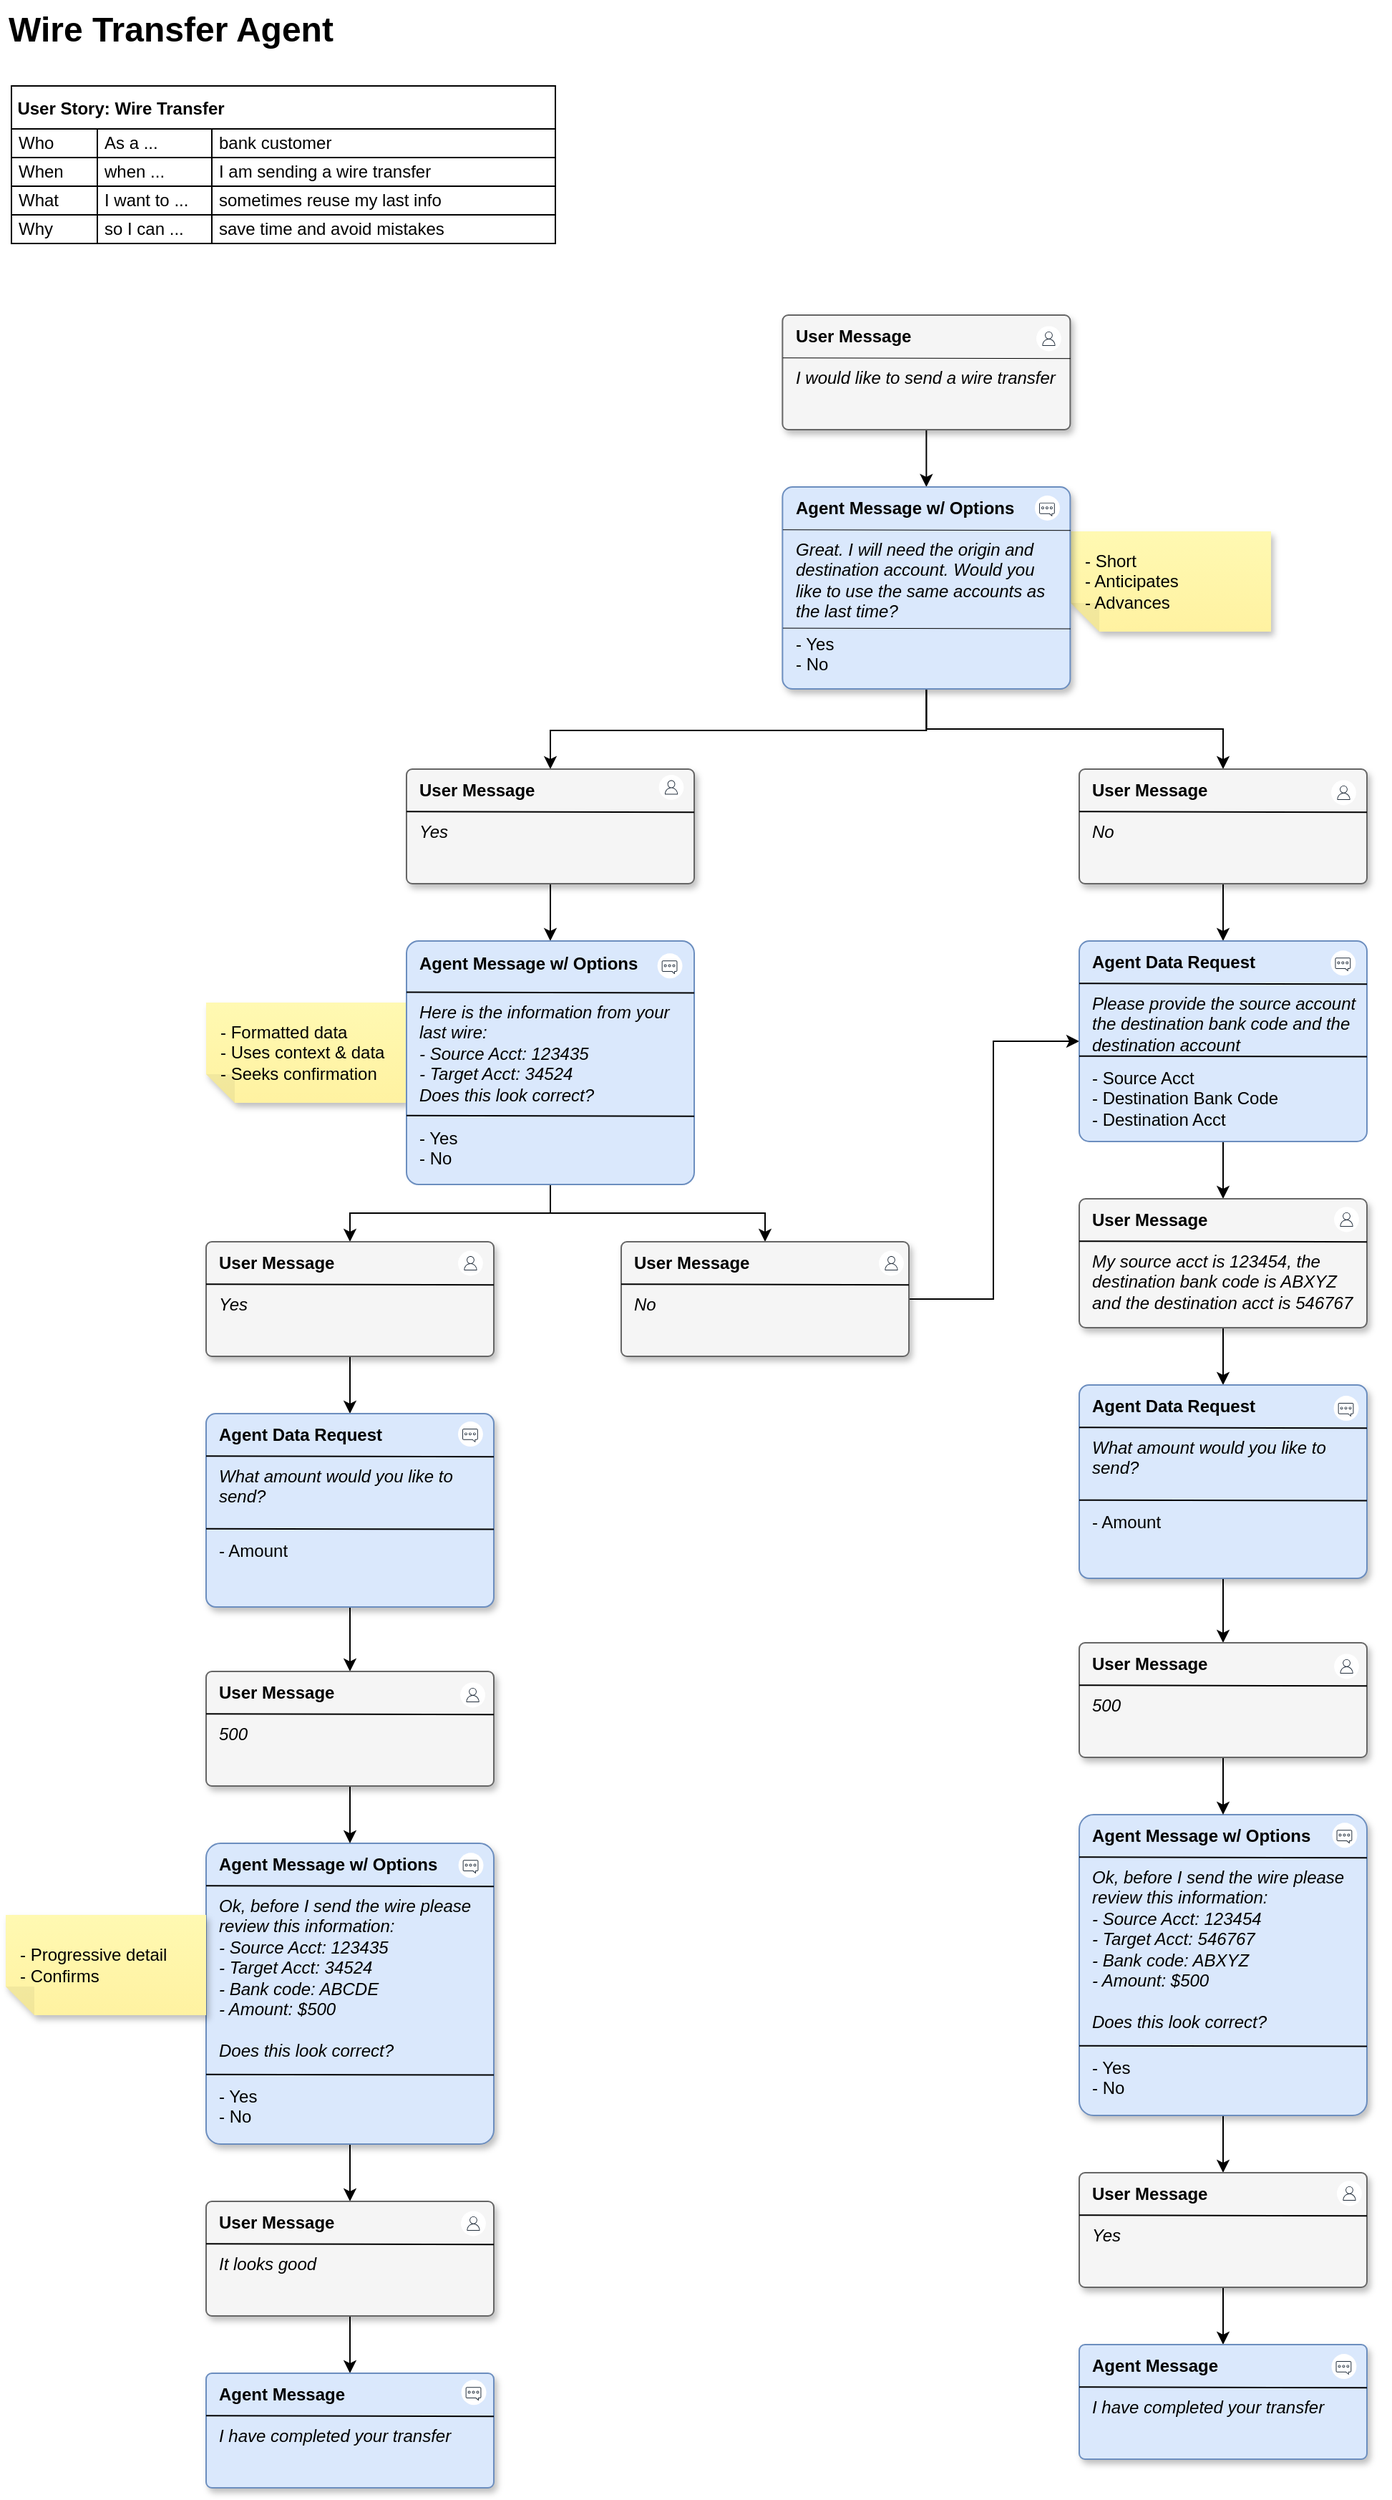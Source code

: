 <mxfile version="28.1.0">
  <diagram name="Page-1" id="6l41t_Sms0xuLJgWE2Ru">
    <mxGraphModel dx="1235" dy="895" grid="1" gridSize="10" guides="1" tooltips="1" connect="1" arrows="1" fold="1" page="1" pageScale="1" pageWidth="1100" pageHeight="850" math="0" shadow="0">
      <root>
        <mxCell id="0" />
        <mxCell id="1" parent="0" />
        <mxCell id="sCxbNNpp0al_44tGgBxE-332" style="edgeStyle=orthogonalEdgeStyle;rounded=0;orthogonalLoop=1;jettySize=auto;html=1;exitX=0.5;exitY=1;exitDx=0;exitDy=0;entryX=0.5;entryY=0;entryDx=0;entryDy=0;" edge="1" parent="1" source="sCxbNNpp0al_44tGgBxE-317" target="sCxbNNpp0al_44tGgBxE-324">
          <mxGeometry relative="1" as="geometry" />
        </mxCell>
        <mxCell id="sCxbNNpp0al_44tGgBxE-347" style="edgeStyle=orthogonalEdgeStyle;rounded=0;orthogonalLoop=1;jettySize=auto;html=1;entryX=0.5;entryY=0;entryDx=0;entryDy=0;" edge="1" parent="1" source="sCxbNNpp0al_44tGgBxE-324" target="sCxbNNpp0al_44tGgBxE-334">
          <mxGeometry relative="1" as="geometry">
            <Array as="points">
              <mxPoint x="733" y="570" />
              <mxPoint x="470" y="570" />
            </Array>
          </mxGeometry>
        </mxCell>
        <mxCell id="sCxbNNpp0al_44tGgBxE-348" style="edgeStyle=orthogonalEdgeStyle;rounded=0;orthogonalLoop=1;jettySize=auto;html=1;exitX=0.5;exitY=1;exitDx=0;exitDy=0;" edge="1" parent="1" source="sCxbNNpp0al_44tGgBxE-324" target="sCxbNNpp0al_44tGgBxE-341">
          <mxGeometry relative="1" as="geometry" />
        </mxCell>
        <mxCell id="sCxbNNpp0al_44tGgBxE-373" style="edgeStyle=orthogonalEdgeStyle;rounded=0;orthogonalLoop=1;jettySize=auto;html=1;exitX=0.5;exitY=1;exitDx=0;exitDy=0;entryX=0.5;entryY=0;entryDx=0;entryDy=0;" edge="1" parent="1" source="sCxbNNpp0al_44tGgBxE-350" target="sCxbNNpp0al_44tGgBxE-360">
          <mxGeometry relative="1" as="geometry" />
        </mxCell>
        <mxCell id="sCxbNNpp0al_44tGgBxE-374" style="edgeStyle=orthogonalEdgeStyle;rounded=0;orthogonalLoop=1;jettySize=auto;html=1;" edge="1" parent="1" source="sCxbNNpp0al_44tGgBxE-350" target="sCxbNNpp0al_44tGgBxE-367">
          <mxGeometry relative="1" as="geometry" />
        </mxCell>
        <mxCell id="sCxbNNpp0al_44tGgBxE-384" style="edgeStyle=orthogonalEdgeStyle;rounded=0;orthogonalLoop=1;jettySize=auto;html=1;" edge="1" parent="1" source="sCxbNNpp0al_44tGgBxE-360" target="sCxbNNpp0al_44tGgBxE-376">
          <mxGeometry relative="1" as="geometry" />
        </mxCell>
        <mxCell id="sCxbNNpp0al_44tGgBxE-385" value="&lt;h1 style=&quot;margin-top: 0px;&quot;&gt;Wire Transfer Agent&lt;/h1&gt;" style="text;html=1;whiteSpace=wrap;overflow=hidden;rounded=0;" vertex="1" parent="1">
          <mxGeometry x="90" y="60" width="280" height="50" as="geometry" />
        </mxCell>
        <mxCell id="sCxbNNpp0al_44tGgBxE-500" style="edgeStyle=orthogonalEdgeStyle;rounded=0;orthogonalLoop=1;jettySize=auto;html=1;" edge="1" parent="1" source="sCxbNNpp0al_44tGgBxE-394" target="sCxbNNpp0al_44tGgBxE-494">
          <mxGeometry relative="1" as="geometry" />
        </mxCell>
        <mxCell id="sCxbNNpp0al_44tGgBxE-394" value="" style="rounded=1;whiteSpace=wrap;html=1;arcSize=5;container=0;fillColor=#dae8fc;strokeColor=#6c8ebf;shadow=1;" vertex="1" parent="1">
          <mxGeometry x="230" y="1347" width="201" height="210" as="geometry" />
        </mxCell>
        <mxCell id="sCxbNNpp0al_44tGgBxE-395" value="&lt;div&gt;&lt;i&gt;Ok, before I send the wire please&amp;nbsp;&lt;/i&gt;&lt;/div&gt;&lt;div&gt;&lt;i&gt;review this information:&lt;/i&gt;&lt;/div&gt;&lt;div&gt;&lt;i&gt;- Source Acct: 123435&lt;/i&gt;&lt;/div&gt;&lt;div&gt;&lt;i&gt;- Target Acct: 34524&lt;/i&gt;&lt;/div&gt;&lt;div&gt;&lt;i&gt;- Bank code: ABCDE&lt;/i&gt;&lt;/div&gt;&lt;div&gt;&lt;i&gt;- Amount: $500&lt;/i&gt;&lt;/div&gt;&lt;div&gt;&lt;i&gt;&lt;br&gt;&lt;/i&gt;&lt;/div&gt;&lt;div&gt;&lt;i&gt;Does this look correct?&lt;/i&gt;&lt;/div&gt;" style="text;html=1;align=left;verticalAlign=top;resizable=0;points=[];autosize=1;strokeColor=none;fillColor=none;container=0;" vertex="1" parent="1">
          <mxGeometry x="237.306" y="1377.108" width="200" height="130" as="geometry" />
        </mxCell>
        <mxCell id="sCxbNNpp0al_44tGgBxE-396" value="&lt;div&gt;- Yes&lt;/div&gt;&lt;div&gt;- No&lt;/div&gt;" style="text;html=1;align=left;verticalAlign=top;resizable=0;points=[];autosize=1;strokeColor=none;fillColor=none;fontFamily=Helvetica;container=0;" vertex="1" parent="1">
          <mxGeometry x="237.306" y="1509.895" width="50" height="40" as="geometry" />
        </mxCell>
        <mxCell id="sCxbNNpp0al_44tGgBxE-397" value="" style="endArrow=none;html=1;rounded=0;" edge="1" parent="1">
          <mxGeometry width="50" height="50" relative="1" as="geometry">
            <mxPoint x="230.0" y="1376.632" as="sourcePoint" />
            <mxPoint x="431.0" y="1377.105" as="targetPoint" />
          </mxGeometry>
        </mxCell>
        <mxCell id="sCxbNNpp0al_44tGgBxE-398" value="" style="endArrow=none;html=1;rounded=0;" edge="1" parent="1">
          <mxGeometry width="50" height="50" relative="1" as="geometry">
            <mxPoint x="230.0" y="1508.316" as="sourcePoint" />
            <mxPoint x="431.0" y="1508.789" as="targetPoint" />
          </mxGeometry>
        </mxCell>
        <mxCell id="sCxbNNpp0al_44tGgBxE-399" value="Agent Message w/ Options" style="text;html=1;align=left;verticalAlign=top;resizable=0;points=[];autosize=1;strokeColor=none;fillColor=none;container=0;fontStyle=1" vertex="1" parent="1">
          <mxGeometry x="237.306" y="1348.474" width="170" height="30" as="geometry" />
        </mxCell>
        <mxCell id="sCxbNNpp0al_44tGgBxE-402" style="edgeStyle=orthogonalEdgeStyle;rounded=0;orthogonalLoop=1;jettySize=auto;html=1;" edge="1" parent="1" source="sCxbNNpp0al_44tGgBxE-376" target="sCxbNNpp0al_44tGgBxE-387">
          <mxGeometry relative="1" as="geometry" />
        </mxCell>
        <mxCell id="sCxbNNpp0al_44tGgBxE-403" style="edgeStyle=orthogonalEdgeStyle;rounded=0;orthogonalLoop=1;jettySize=auto;html=1;entryX=0.5;entryY=0;entryDx=0;entryDy=0;" edge="1" parent="1" source="sCxbNNpp0al_44tGgBxE-387" target="sCxbNNpp0al_44tGgBxE-394">
          <mxGeometry relative="1" as="geometry" />
        </mxCell>
        <mxCell id="sCxbNNpp0al_44tGgBxE-501" style="edgeStyle=orthogonalEdgeStyle;rounded=0;orthogonalLoop=1;jettySize=auto;html=1;" edge="1" parent="1" source="sCxbNNpp0al_44tGgBxE-494" target="sCxbNNpp0al_44tGgBxE-487">
          <mxGeometry relative="1" as="geometry" />
        </mxCell>
        <mxCell id="sCxbNNpp0al_44tGgBxE-522" style="edgeStyle=orthogonalEdgeStyle;rounded=0;orthogonalLoop=1;jettySize=auto;html=1;" edge="1" parent="1" source="sCxbNNpp0al_44tGgBxE-341" target="sCxbNNpp0al_44tGgBxE-514">
          <mxGeometry relative="1" as="geometry" />
        </mxCell>
        <mxCell id="sCxbNNpp0al_44tGgBxE-530" style="edgeStyle=orthogonalEdgeStyle;rounded=0;orthogonalLoop=1;jettySize=auto;html=1;entryX=0.5;entryY=0;entryDx=0;entryDy=0;" edge="1" parent="1" source="sCxbNNpp0al_44tGgBxE-514" target="sCxbNNpp0al_44tGgBxE-524">
          <mxGeometry relative="1" as="geometry" />
        </mxCell>
        <mxCell id="sCxbNNpp0al_44tGgBxE-550" style="edgeStyle=orthogonalEdgeStyle;rounded=0;orthogonalLoop=1;jettySize=auto;html=1;" edge="1" parent="1" source="sCxbNNpp0al_44tGgBxE-551" target="sCxbNNpp0al_44tGgBxE-569">
          <mxGeometry relative="1" as="geometry" />
        </mxCell>
        <mxCell id="sCxbNNpp0al_44tGgBxE-551" value="" style="rounded=1;whiteSpace=wrap;html=1;arcSize=5;container=0;fillColor=#dae8fc;strokeColor=#6c8ebf;shadow=1;" vertex="1" parent="1">
          <mxGeometry x="840" y="1327" width="201" height="210" as="geometry" />
        </mxCell>
        <mxCell id="sCxbNNpp0al_44tGgBxE-552" value="&lt;div&gt;&lt;i&gt;Ok, before I send the wire please&amp;nbsp;&lt;/i&gt;&lt;/div&gt;&lt;div&gt;&lt;i&gt;review this information:&lt;/i&gt;&lt;/div&gt;&lt;div&gt;&lt;i&gt;- Source Acct: 123454&lt;/i&gt;&lt;/div&gt;&lt;div&gt;&lt;i&gt;- Target Acct: 546767&lt;/i&gt;&lt;/div&gt;&lt;div&gt;&lt;i&gt;- Bank code: ABXYZ&lt;/i&gt;&lt;/div&gt;&lt;div&gt;&lt;i&gt;- Amount: $500&lt;/i&gt;&lt;/div&gt;&lt;div&gt;&lt;i&gt;&lt;br&gt;&lt;/i&gt;&lt;/div&gt;&lt;div&gt;&lt;i&gt;Does this look correct?&lt;/i&gt;&lt;/div&gt;" style="text;html=1;align=left;verticalAlign=top;resizable=0;points=[];autosize=1;strokeColor=none;fillColor=none;container=0;" vertex="1" parent="1">
          <mxGeometry x="847.306" y="1357.108" width="200" height="130" as="geometry" />
        </mxCell>
        <mxCell id="sCxbNNpp0al_44tGgBxE-553" value="&lt;div&gt;- Yes&lt;/div&gt;&lt;div&gt;- No&lt;/div&gt;" style="text;html=1;align=left;verticalAlign=top;resizable=0;points=[];autosize=1;strokeColor=none;fillColor=none;fontFamily=Helvetica;container=0;" vertex="1" parent="1">
          <mxGeometry x="847.306" y="1489.895" width="50" height="40" as="geometry" />
        </mxCell>
        <mxCell id="sCxbNNpp0al_44tGgBxE-554" value="" style="endArrow=none;html=1;rounded=0;" edge="1" parent="1">
          <mxGeometry width="50" height="50" relative="1" as="geometry">
            <mxPoint x="840" y="1356.632" as="sourcePoint" />
            <mxPoint x="1041" y="1357.105" as="targetPoint" />
          </mxGeometry>
        </mxCell>
        <mxCell id="sCxbNNpp0al_44tGgBxE-555" value="" style="endArrow=none;html=1;rounded=0;" edge="1" parent="1">
          <mxGeometry width="50" height="50" relative="1" as="geometry">
            <mxPoint x="840" y="1488.316" as="sourcePoint" />
            <mxPoint x="1041" y="1488.789" as="targetPoint" />
          </mxGeometry>
        </mxCell>
        <mxCell id="sCxbNNpp0al_44tGgBxE-556" value="Agent Message w/ Options" style="text;html=1;align=left;verticalAlign=top;resizable=0;points=[];autosize=1;strokeColor=none;fillColor=none;container=0;fontStyle=1" vertex="1" parent="1">
          <mxGeometry x="847.306" y="1328.474" width="170" height="30" as="geometry" />
        </mxCell>
        <mxCell id="sCxbNNpp0al_44tGgBxE-559" style="edgeStyle=orthogonalEdgeStyle;rounded=0;orthogonalLoop=1;jettySize=auto;html=1;" edge="1" parent="1" source="sCxbNNpp0al_44tGgBxE-535" target="sCxbNNpp0al_44tGgBxE-544">
          <mxGeometry relative="1" as="geometry" />
        </mxCell>
        <mxCell id="sCxbNNpp0al_44tGgBxE-560" style="edgeStyle=orthogonalEdgeStyle;rounded=0;orthogonalLoop=1;jettySize=auto;html=1;entryX=0.5;entryY=0;entryDx=0;entryDy=0;" edge="1" parent="1" source="sCxbNNpp0al_44tGgBxE-544" target="sCxbNNpp0al_44tGgBxE-551">
          <mxGeometry relative="1" as="geometry" />
        </mxCell>
        <mxCell id="sCxbNNpp0al_44tGgBxE-575" style="edgeStyle=orthogonalEdgeStyle;rounded=0;orthogonalLoop=1;jettySize=auto;html=1;" edge="1" parent="1" source="sCxbNNpp0al_44tGgBxE-569" target="sCxbNNpp0al_44tGgBxE-562">
          <mxGeometry relative="1" as="geometry" />
        </mxCell>
        <mxCell id="sCxbNNpp0al_44tGgBxE-577" style="edgeStyle=orthogonalEdgeStyle;rounded=0;orthogonalLoop=1;jettySize=auto;html=1;" edge="1" parent="1" source="sCxbNNpp0al_44tGgBxE-524" target="sCxbNNpp0al_44tGgBxE-535">
          <mxGeometry relative="1" as="geometry" />
        </mxCell>
        <mxCell id="sCxbNNpp0al_44tGgBxE-578" style="edgeStyle=orthogonalEdgeStyle;rounded=0;orthogonalLoop=1;jettySize=auto;html=1;" edge="1" parent="1" source="sCxbNNpp0al_44tGgBxE-367" target="sCxbNNpp0al_44tGgBxE-514">
          <mxGeometry relative="1" as="geometry">
            <Array as="points">
              <mxPoint x="780" y="967" />
              <mxPoint x="780" y="787" />
            </Array>
          </mxGeometry>
        </mxCell>
        <mxCell id="sCxbNNpp0al_44tGgBxE-580" value="&lt;div align=&quot;left&quot;&gt;- Short&lt;/div&gt;&lt;div align=&quot;left&quot;&gt;- Anticipates&lt;/div&gt;&lt;div align=&quot;left&quot;&gt;- Advances&lt;/div&gt;" style="shape=note;whiteSpace=wrap;html=1;backgroundOutline=1;fontColor=#000000;darkOpacity=0.05;fillColor=#FFF9B2;strokeColor=none;fillStyle=solid;direction=west;gradientDirection=north;gradientColor=#FFF2A1;shadow=1;size=20;pointerEvents=1;align=left;spacingLeft=8;" vertex="1" parent="1">
          <mxGeometry x="834" y="431" width="140" height="70" as="geometry" />
        </mxCell>
        <mxCell id="sCxbNNpp0al_44tGgBxE-581" value="&lt;div&gt;- Formatted data&lt;/div&gt;&lt;div&gt;- Uses context &amp;amp; data&lt;/div&gt;&lt;div&gt;- Seeks confirmation&lt;/div&gt;" style="shape=note;whiteSpace=wrap;html=1;backgroundOutline=1;fontColor=#000000;darkOpacity=0.05;fillColor=#FFF9B2;strokeColor=none;fillStyle=solid;direction=west;gradientDirection=north;gradientColor=#FFF2A1;shadow=1;size=20;pointerEvents=1;align=left;spacingLeft=8;" vertex="1" parent="1">
          <mxGeometry x="230" y="760" width="140" height="70" as="geometry" />
        </mxCell>
        <mxCell id="sCxbNNpp0al_44tGgBxE-582" value="&lt;div&gt;- Progressive detail&amp;nbsp;&lt;/div&gt;&lt;div&gt;- Confirms&lt;/div&gt;" style="shape=note;whiteSpace=wrap;html=1;backgroundOutline=1;fontColor=#000000;darkOpacity=0.05;fillColor=#FFF9B2;strokeColor=none;fillStyle=solid;direction=west;gradientDirection=north;gradientColor=#FFF2A1;shadow=1;size=20;pointerEvents=1;align=left;spacingLeft=8;" vertex="1" parent="1">
          <mxGeometry x="90" y="1397" width="140" height="70" as="geometry" />
        </mxCell>
        <mxCell id="sCxbNNpp0al_44tGgBxE-614" value="" style="group" vertex="1" connectable="0" parent="1">
          <mxGeometry x="90" y="120" width="384" height="110" as="geometry" />
        </mxCell>
        <mxCell id="sCxbNNpp0al_44tGgBxE-613" value="" style="rounded=0;whiteSpace=wrap;html=1;" vertex="1" parent="sCxbNNpp0al_44tGgBxE-614">
          <mxGeometry x="4" width="380" height="30" as="geometry" />
        </mxCell>
        <mxCell id="sCxbNNpp0al_44tGgBxE-583" value="" style="shape=table;startSize=0;container=1;collapsible=0;childLayout=tableLayout;" vertex="1" parent="sCxbNNpp0al_44tGgBxE-614">
          <mxGeometry x="4" y="30" width="380" height="80" as="geometry" />
        </mxCell>
        <mxCell id="sCxbNNpp0al_44tGgBxE-584" value="" style="shape=tableRow;horizontal=0;startSize=0;swimlaneHead=0;swimlaneBody=0;strokeColor=inherit;top=0;left=0;bottom=0;right=0;collapsible=0;dropTarget=0;fillColor=none;points=[[0,0.5],[1,0.5]];portConstraint=eastwest;" vertex="1" parent="sCxbNNpp0al_44tGgBxE-583">
          <mxGeometry width="380" height="20" as="geometry" />
        </mxCell>
        <mxCell id="sCxbNNpp0al_44tGgBxE-585" value="Who" style="shape=partialRectangle;html=1;whiteSpace=wrap;connectable=0;strokeColor=inherit;overflow=hidden;fillColor=none;top=0;left=0;bottom=0;right=0;pointerEvents=1;align=left;spacingLeft=3;" vertex="1" parent="sCxbNNpp0al_44tGgBxE-584">
          <mxGeometry width="60" height="20" as="geometry">
            <mxRectangle width="60" height="20" as="alternateBounds" />
          </mxGeometry>
        </mxCell>
        <mxCell id="sCxbNNpp0al_44tGgBxE-586" value="As a ..." style="shape=partialRectangle;html=1;whiteSpace=wrap;connectable=0;strokeColor=inherit;overflow=hidden;fillColor=none;top=0;left=0;bottom=0;right=0;pointerEvents=1;align=left;spacingLeft=3;" vertex="1" parent="sCxbNNpp0al_44tGgBxE-584">
          <mxGeometry x="60" width="80" height="20" as="geometry">
            <mxRectangle width="80" height="20" as="alternateBounds" />
          </mxGeometry>
        </mxCell>
        <mxCell id="sCxbNNpp0al_44tGgBxE-587" value="bank customer" style="shape=partialRectangle;html=1;whiteSpace=wrap;connectable=0;strokeColor=inherit;overflow=hidden;fillColor=none;top=0;left=0;bottom=0;right=0;pointerEvents=1;align=left;spacingLeft=3;" vertex="1" parent="sCxbNNpp0al_44tGgBxE-584">
          <mxGeometry x="140" width="240" height="20" as="geometry">
            <mxRectangle width="240" height="20" as="alternateBounds" />
          </mxGeometry>
        </mxCell>
        <mxCell id="sCxbNNpp0al_44tGgBxE-588" value="" style="shape=tableRow;horizontal=0;startSize=0;swimlaneHead=0;swimlaneBody=0;strokeColor=inherit;top=0;left=0;bottom=0;right=0;collapsible=0;dropTarget=0;fillColor=none;points=[[0,0.5],[1,0.5]];portConstraint=eastwest;" vertex="1" parent="sCxbNNpp0al_44tGgBxE-583">
          <mxGeometry y="20" width="380" height="20" as="geometry" />
        </mxCell>
        <mxCell id="sCxbNNpp0al_44tGgBxE-589" value="When" style="shape=partialRectangle;html=1;whiteSpace=wrap;connectable=0;strokeColor=inherit;overflow=hidden;fillColor=none;top=0;left=0;bottom=0;right=0;pointerEvents=1;align=left;spacingLeft=3;" vertex="1" parent="sCxbNNpp0al_44tGgBxE-588">
          <mxGeometry width="60" height="20" as="geometry">
            <mxRectangle width="60" height="20" as="alternateBounds" />
          </mxGeometry>
        </mxCell>
        <mxCell id="sCxbNNpp0al_44tGgBxE-590" value="when ..." style="shape=partialRectangle;html=1;whiteSpace=wrap;connectable=0;strokeColor=inherit;overflow=hidden;fillColor=none;top=0;left=0;bottom=0;right=0;pointerEvents=1;align=left;spacingLeft=3;" vertex="1" parent="sCxbNNpp0al_44tGgBxE-588">
          <mxGeometry x="60" width="80" height="20" as="geometry">
            <mxRectangle width="80" height="20" as="alternateBounds" />
          </mxGeometry>
        </mxCell>
        <mxCell id="sCxbNNpp0al_44tGgBxE-591" value="I am sending a wire transfer" style="shape=partialRectangle;html=1;whiteSpace=wrap;connectable=0;strokeColor=inherit;overflow=hidden;fillColor=none;top=0;left=0;bottom=0;right=0;pointerEvents=1;align=left;spacingLeft=3;" vertex="1" parent="sCxbNNpp0al_44tGgBxE-588">
          <mxGeometry x="140" width="240" height="20" as="geometry">
            <mxRectangle width="240" height="20" as="alternateBounds" />
          </mxGeometry>
        </mxCell>
        <mxCell id="sCxbNNpp0al_44tGgBxE-592" value="" style="shape=tableRow;horizontal=0;startSize=0;swimlaneHead=0;swimlaneBody=0;strokeColor=inherit;top=0;left=0;bottom=0;right=0;collapsible=0;dropTarget=0;fillColor=none;points=[[0,0.5],[1,0.5]];portConstraint=eastwest;" vertex="1" parent="sCxbNNpp0al_44tGgBxE-583">
          <mxGeometry y="40" width="380" height="20" as="geometry" />
        </mxCell>
        <mxCell id="sCxbNNpp0al_44tGgBxE-593" value="What" style="shape=partialRectangle;html=1;whiteSpace=wrap;connectable=0;strokeColor=inherit;overflow=hidden;fillColor=none;top=0;left=0;bottom=0;right=0;pointerEvents=1;align=left;spacingLeft=3;" vertex="1" parent="sCxbNNpp0al_44tGgBxE-592">
          <mxGeometry width="60" height="20" as="geometry">
            <mxRectangle width="60" height="20" as="alternateBounds" />
          </mxGeometry>
        </mxCell>
        <mxCell id="sCxbNNpp0al_44tGgBxE-594" value="I want to ..." style="shape=partialRectangle;html=1;whiteSpace=wrap;connectable=0;strokeColor=inherit;overflow=hidden;fillColor=none;top=0;left=0;bottom=0;right=0;pointerEvents=1;align=left;spacingLeft=3;" vertex="1" parent="sCxbNNpp0al_44tGgBxE-592">
          <mxGeometry x="60" width="80" height="20" as="geometry">
            <mxRectangle width="80" height="20" as="alternateBounds" />
          </mxGeometry>
        </mxCell>
        <mxCell id="sCxbNNpp0al_44tGgBxE-595" value="sometimes reuse my last info" style="shape=partialRectangle;html=1;whiteSpace=wrap;connectable=0;strokeColor=inherit;overflow=hidden;fillColor=none;top=0;left=0;bottom=0;right=0;pointerEvents=1;align=left;spacingLeft=3;" vertex="1" parent="sCxbNNpp0al_44tGgBxE-592">
          <mxGeometry x="140" width="240" height="20" as="geometry">
            <mxRectangle width="240" height="20" as="alternateBounds" />
          </mxGeometry>
        </mxCell>
        <mxCell id="sCxbNNpp0al_44tGgBxE-596" value="" style="shape=tableRow;horizontal=0;startSize=0;swimlaneHead=0;swimlaneBody=0;strokeColor=inherit;top=0;left=0;bottom=0;right=0;collapsible=0;dropTarget=0;fillColor=none;points=[[0,0.5],[1,0.5]];portConstraint=eastwest;" vertex="1" parent="sCxbNNpp0al_44tGgBxE-583">
          <mxGeometry y="60" width="380" height="20" as="geometry" />
        </mxCell>
        <mxCell id="sCxbNNpp0al_44tGgBxE-597" value="Why" style="shape=partialRectangle;html=1;whiteSpace=wrap;connectable=0;strokeColor=inherit;overflow=hidden;fillColor=none;top=0;left=0;bottom=0;right=0;pointerEvents=1;align=left;spacingLeft=3;" vertex="1" parent="sCxbNNpp0al_44tGgBxE-596">
          <mxGeometry width="60" height="20" as="geometry">
            <mxRectangle width="60" height="20" as="alternateBounds" />
          </mxGeometry>
        </mxCell>
        <mxCell id="sCxbNNpp0al_44tGgBxE-598" value="so I can ..." style="shape=partialRectangle;html=1;whiteSpace=wrap;connectable=0;strokeColor=inherit;overflow=hidden;fillColor=none;top=0;left=0;bottom=0;right=0;pointerEvents=1;align=left;spacingLeft=3;" vertex="1" parent="sCxbNNpp0al_44tGgBxE-596">
          <mxGeometry x="60" width="80" height="20" as="geometry">
            <mxRectangle width="80" height="20" as="alternateBounds" />
          </mxGeometry>
        </mxCell>
        <mxCell id="sCxbNNpp0al_44tGgBxE-599" value="save time and avoid mistakes" style="shape=partialRectangle;html=1;whiteSpace=wrap;connectable=0;strokeColor=inherit;overflow=hidden;fillColor=none;top=0;left=0;bottom=0;right=0;pointerEvents=1;align=left;spacingLeft=3;" vertex="1" parent="sCxbNNpp0al_44tGgBxE-596">
          <mxGeometry x="140" width="240" height="20" as="geometry">
            <mxRectangle width="240" height="20" as="alternateBounds" />
          </mxGeometry>
        </mxCell>
        <mxCell id="sCxbNNpp0al_44tGgBxE-612" value="User Story: Wire Transfer" style="text;html=1;align=center;verticalAlign=middle;resizable=0;points=[];autosize=1;strokeColor=none;fillColor=none;fontStyle=1" vertex="1" parent="sCxbNNpp0al_44tGgBxE-614">
          <mxGeometry y="1" width="160" height="30" as="geometry" />
        </mxCell>
        <mxCell id="sCxbNNpp0al_44tGgBxE-690" value="" style="group;shadow=0;" vertex="1" connectable="0" parent="1">
          <mxGeometry x="632.69" y="280" width="207.306" height="80" as="geometry" />
        </mxCell>
        <mxCell id="sCxbNNpp0al_44tGgBxE-317" value="" style="rounded=1;whiteSpace=wrap;html=1;arcSize=5;container=0;fillColor=#f5f5f5;strokeColor=#666666;fontColor=#333333;shadow=1;" vertex="1" parent="sCxbNNpp0al_44tGgBxE-690">
          <mxGeometry width="201" height="80" as="geometry" />
        </mxCell>
        <mxCell id="sCxbNNpp0al_44tGgBxE-318" value="&lt;i&gt;I would like to send a wire transfer&lt;/i&gt;" style="text;html=1;align=left;verticalAlign=top;resizable=0;points=[];autosize=1;strokeColor=none;fillColor=none;container=0;" vertex="1" parent="sCxbNNpp0al_44tGgBxE-690">
          <mxGeometry x="7.306" y="30.108" width="200" height="30" as="geometry" />
        </mxCell>
        <mxCell id="sCxbNNpp0al_44tGgBxE-319" value="" style="endArrow=none;html=1;rounded=0;strokeWidth=0.5;" edge="1" parent="sCxbNNpp0al_44tGgBxE-690">
          <mxGeometry width="50" height="50" relative="1" as="geometry">
            <mxPoint y="29.632" as="sourcePoint" />
            <mxPoint x="201" y="30.105" as="targetPoint" />
          </mxGeometry>
        </mxCell>
        <mxCell id="sCxbNNpp0al_44tGgBxE-320" value="User Message" style="text;html=1;align=left;verticalAlign=top;resizable=0;points=[];autosize=1;strokeColor=none;fillColor=none;container=0;fontStyle=1" vertex="1" parent="sCxbNNpp0al_44tGgBxE-690">
          <mxGeometry x="7.306" y="1.474" width="100" height="30" as="geometry" />
        </mxCell>
        <mxCell id="sCxbNNpp0al_44tGgBxE-739" value="" style="ellipse;whiteSpace=wrap;html=1;strokeColor=none;" vertex="1" parent="sCxbNNpp0al_44tGgBxE-690">
          <mxGeometry x="177.31" y="7.75" width="17.44" height="17.44" as="geometry" />
        </mxCell>
        <mxCell id="sCxbNNpp0al_44tGgBxE-740" value="" style="sketch=0;outlineConnect=0;fontColor=#232F3E;gradientColor=none;fillColor=#232F3D;strokeColor=none;dashed=0;verticalLabelPosition=bottom;verticalAlign=top;align=center;html=1;fontSize=12;fontStyle=0;aspect=fixed;pointerEvents=1;shape=mxgraph.aws4.user;" vertex="1" parent="sCxbNNpp0al_44tGgBxE-690">
          <mxGeometry x="181.05" y="11.47" width="10" height="10" as="geometry" />
        </mxCell>
        <mxCell id="sCxbNNpp0al_44tGgBxE-691" value="" style="group;shadow=0;" vertex="1" connectable="0" parent="1">
          <mxGeometry x="632.69" y="400" width="207.306" height="141" as="geometry" />
        </mxCell>
        <mxCell id="sCxbNNpp0al_44tGgBxE-324" value="" style="rounded=1;whiteSpace=wrap;html=1;arcSize=5;container=0;fillColor=#dae8fc;strokeColor=#6c8ebf;shadow=1;" vertex="1" parent="sCxbNNpp0al_44tGgBxE-691">
          <mxGeometry width="201" height="141" as="geometry" />
        </mxCell>
        <mxCell id="sCxbNNpp0al_44tGgBxE-325" value="&lt;div&gt;&lt;i&gt;Great. I will need the origin and&amp;nbsp;&lt;/i&gt;&lt;/div&gt;&lt;div&gt;&lt;i&gt;destination account. Would you&amp;nbsp;&lt;/i&gt;&lt;/div&gt;&lt;div&gt;&lt;i&gt;like to use the same accounts as&amp;nbsp;&lt;/i&gt;&lt;/div&gt;&lt;div&gt;&lt;i&gt;the last time?&amp;nbsp;&lt;/i&gt;&lt;/div&gt;" style="text;html=1;align=left;verticalAlign=top;resizable=0;points=[];autosize=1;strokeColor=none;fillColor=none;container=0;shadow=0;" vertex="1" parent="sCxbNNpp0al_44tGgBxE-691">
          <mxGeometry x="7.306" y="30.108" width="200" height="70" as="geometry" />
        </mxCell>
        <mxCell id="sCxbNNpp0al_44tGgBxE-326" value="&lt;div&gt;- Yes&lt;/div&gt;&lt;div&gt;- No&lt;/div&gt;" style="text;html=1;align=left;verticalAlign=top;resizable=0;points=[];autosize=1;strokeColor=none;fillColor=none;fontFamily=Helvetica;container=0;" vertex="1" parent="sCxbNNpp0al_44tGgBxE-691">
          <mxGeometry x="7.306" y="95.895" width="50" height="40" as="geometry" />
        </mxCell>
        <mxCell id="sCxbNNpp0al_44tGgBxE-327" value="" style="endArrow=none;html=1;rounded=0;strokeWidth=0.5;" edge="1" parent="sCxbNNpp0al_44tGgBxE-691">
          <mxGeometry width="50" height="50" relative="1" as="geometry">
            <mxPoint y="29.632" as="sourcePoint" />
            <mxPoint x="201" y="30.105" as="targetPoint" />
          </mxGeometry>
        </mxCell>
        <mxCell id="sCxbNNpp0al_44tGgBxE-328" value="" style="endArrow=none;html=1;rounded=0;strokeWidth=0.5;" edge="1" parent="sCxbNNpp0al_44tGgBxE-691">
          <mxGeometry width="50" height="50" relative="1" as="geometry">
            <mxPoint y="98.316" as="sourcePoint" />
            <mxPoint x="201" y="98.789" as="targetPoint" />
          </mxGeometry>
        </mxCell>
        <mxCell id="sCxbNNpp0al_44tGgBxE-329" value="Agent Message w/ Options" style="text;html=1;align=left;verticalAlign=top;resizable=0;points=[];autosize=1;strokeColor=none;fillColor=none;container=0;fontStyle=1" vertex="1" parent="sCxbNNpp0al_44tGgBxE-691">
          <mxGeometry x="7.306" y="1.474" width="170" height="30" as="geometry" />
        </mxCell>
        <mxCell id="sCxbNNpp0al_44tGgBxE-736" value="" style="ellipse;whiteSpace=wrap;html=1;aspect=fixed;fillColor=#dae8fc;strokeColor=none;container=0;" vertex="1" parent="sCxbNNpp0al_44tGgBxE-691">
          <mxGeometry x="175.31" y="5.47" width="20" height="20" as="geometry" />
        </mxCell>
        <mxCell id="sCxbNNpp0al_44tGgBxE-737" value="" style="ellipse;whiteSpace=wrap;html=1;strokeColor=none;" vertex="1" parent="sCxbNNpp0al_44tGgBxE-691">
          <mxGeometry x="176.31" y="6.03" width="17.44" height="17.44" as="geometry" />
        </mxCell>
        <mxCell id="sCxbNNpp0al_44tGgBxE-738" value="" style="sketch=0;outlineConnect=0;fontColor=#232F3E;gradientColor=none;fillColor=#232F3D;strokeColor=none;dashed=0;verticalLabelPosition=bottom;verticalAlign=top;align=center;html=1;fontSize=12;fontStyle=0;aspect=fixed;pointerEvents=1;shape=mxgraph.aws4.chat;container=0;" vertex="1" parent="sCxbNNpp0al_44tGgBxE-691">
          <mxGeometry x="179.31" y="10.94" width="10.93" height="9.53" as="geometry" />
        </mxCell>
        <mxCell id="sCxbNNpp0al_44tGgBxE-358" style="edgeStyle=orthogonalEdgeStyle;rounded=0;orthogonalLoop=1;jettySize=auto;html=1;exitX=0.5;exitY=1;exitDx=0;exitDy=0;" edge="1" parent="1" source="sCxbNNpp0al_44tGgBxE-334">
          <mxGeometry relative="1" as="geometry">
            <mxPoint x="470.462" y="717" as="targetPoint" />
          </mxGeometry>
        </mxCell>
        <mxCell id="sCxbNNpp0al_44tGgBxE-334" value="" style="rounded=1;whiteSpace=wrap;html=1;arcSize=5;container=0;fillColor=#f5f5f5;fontColor=#333333;strokeColor=#666666;shadow=1;" vertex="1" parent="1">
          <mxGeometry x="370" y="597" width="201" height="80" as="geometry" />
        </mxCell>
        <mxCell id="sCxbNNpp0al_44tGgBxE-335" value="&lt;i&gt;Yes&lt;/i&gt;" style="text;html=1;align=left;verticalAlign=top;resizable=0;points=[];autosize=1;strokeColor=none;fillColor=none;container=0;" vertex="1" parent="1">
          <mxGeometry x="377.306" y="627.108" width="40" height="30" as="geometry" />
        </mxCell>
        <mxCell id="sCxbNNpp0al_44tGgBxE-336" value="" style="endArrow=none;html=1;rounded=0;" edge="1" parent="1">
          <mxGeometry width="50" height="50" relative="1" as="geometry">
            <mxPoint x="370" y="626.632" as="sourcePoint" />
            <mxPoint x="571" y="627.105" as="targetPoint" />
          </mxGeometry>
        </mxCell>
        <mxCell id="sCxbNNpp0al_44tGgBxE-337" value="User Message" style="text;html=1;align=left;verticalAlign=top;resizable=0;points=[];autosize=1;strokeColor=none;fillColor=none;container=0;fontStyle=1" vertex="1" parent="1">
          <mxGeometry x="377.306" y="598.474" width="100" height="30" as="geometry" />
        </mxCell>
        <mxCell id="sCxbNNpp0al_44tGgBxE-350" value="" style="rounded=1;whiteSpace=wrap;html=1;arcSize=5;container=0;fillColor=#dae8fc;strokeColor=#6c8ebf;" vertex="1" parent="1">
          <mxGeometry x="370" y="717" width="201.0" height="170" as="geometry" />
        </mxCell>
        <mxCell id="sCxbNNpp0al_44tGgBxE-351" value="&lt;div&gt;&lt;i&gt;Here is the information from your&lt;/i&gt;&lt;/div&gt;&lt;div&gt;&lt;i&gt;last wire:&lt;/i&gt;&lt;/div&gt;&lt;div&gt;&lt;i&gt;- Source Acct: 123435&lt;/i&gt;&lt;/div&gt;&lt;div&gt;&lt;i&gt;- Target Acct: 34524&lt;br&gt;Does this look correct?&lt;/i&gt;&lt;/div&gt;" style="text;html=1;align=left;verticalAlign=top;resizable=0;points=[];autosize=1;strokeColor=none;fillColor=none;container=0;" vertex="1" parent="1">
          <mxGeometry x="377.306" y="753.301" width="200" height="90" as="geometry" />
        </mxCell>
        <mxCell id="sCxbNNpp0al_44tGgBxE-352" value="&lt;div&gt;- Yes&lt;/div&gt;&lt;div&gt;- No&lt;/div&gt;" style="text;html=1;align=left;verticalAlign=top;resizable=0;points=[];autosize=1;strokeColor=none;fillColor=none;fontFamily=Helvetica;container=0;" vertex="1" parent="1">
          <mxGeometry x="377.306" y="840.738" width="50" height="40" as="geometry" />
        </mxCell>
        <mxCell id="sCxbNNpp0al_44tGgBxE-353" value="" style="endArrow=none;html=1;rounded=0;" edge="1" parent="1">
          <mxGeometry width="50" height="50" relative="1" as="geometry">
            <mxPoint x="370.0" y="752.726" as="sourcePoint" />
            <mxPoint x="571" y="753.297" as="targetPoint" />
          </mxGeometry>
        </mxCell>
        <mxCell id="sCxbNNpp0al_44tGgBxE-354" value="" style="endArrow=none;html=1;rounded=0;" edge="1" parent="1">
          <mxGeometry width="50" height="50" relative="1" as="geometry">
            <mxPoint x="370.0" y="838.835" as="sourcePoint" />
            <mxPoint x="571" y="839.406" as="targetPoint" />
          </mxGeometry>
        </mxCell>
        <mxCell id="sCxbNNpp0al_44tGgBxE-355" value="Agent Message w/ Options" style="text;html=1;align=left;verticalAlign=top;resizable=0;points=[];autosize=1;strokeColor=none;fillColor=none;container=0;fontStyle=1" vertex="1" parent="1">
          <mxGeometry x="377.306" y="718.777" width="170" height="30" as="geometry" />
        </mxCell>
        <mxCell id="sCxbNNpp0al_44tGgBxE-360" value="" style="rounded=1;whiteSpace=wrap;html=1;arcSize=5;container=0;fillColor=#f5f5f5;fontColor=#333333;strokeColor=#666666;shadow=1;" vertex="1" parent="1">
          <mxGeometry x="230" y="927" width="201" height="80" as="geometry" />
        </mxCell>
        <mxCell id="sCxbNNpp0al_44tGgBxE-361" value="&lt;i&gt;Yes&lt;/i&gt;" style="text;html=1;align=left;verticalAlign=top;resizable=0;points=[];autosize=1;strokeColor=none;fillColor=none;container=0;" vertex="1" parent="1">
          <mxGeometry x="237.306" y="957.108" width="40" height="30" as="geometry" />
        </mxCell>
        <mxCell id="sCxbNNpp0al_44tGgBxE-362" value="" style="endArrow=none;html=1;rounded=0;" edge="1" parent="1">
          <mxGeometry width="50" height="50" relative="1" as="geometry">
            <mxPoint x="230" y="956.632" as="sourcePoint" />
            <mxPoint x="431" y="957.105" as="targetPoint" />
          </mxGeometry>
        </mxCell>
        <mxCell id="sCxbNNpp0al_44tGgBxE-363" value="User Message" style="text;html=1;align=left;verticalAlign=top;resizable=0;points=[];autosize=1;strokeColor=none;fillColor=none;container=0;fontStyle=1" vertex="1" parent="1">
          <mxGeometry x="237.306" y="928.474" width="100" height="30" as="geometry" />
        </mxCell>
        <mxCell id="sCxbNNpp0al_44tGgBxE-367" value="" style="rounded=1;whiteSpace=wrap;html=1;arcSize=5;container=0;fillColor=#f5f5f5;fontColor=#333333;strokeColor=#666666;shadow=1;" vertex="1" parent="1">
          <mxGeometry x="520" y="927" width="201" height="80" as="geometry" />
        </mxCell>
        <mxCell id="sCxbNNpp0al_44tGgBxE-368" value="&lt;i&gt;No&lt;/i&gt;" style="text;html=1;align=left;verticalAlign=top;resizable=0;points=[];autosize=1;strokeColor=none;fillColor=none;container=0;" vertex="1" parent="1">
          <mxGeometry x="527.306" y="957.108" width="40" height="30" as="geometry" />
        </mxCell>
        <mxCell id="sCxbNNpp0al_44tGgBxE-369" value="" style="endArrow=none;html=1;rounded=0;" edge="1" parent="1">
          <mxGeometry width="50" height="50" relative="1" as="geometry">
            <mxPoint x="520" y="956.632" as="sourcePoint" />
            <mxPoint x="721" y="957.105" as="targetPoint" />
          </mxGeometry>
        </mxCell>
        <mxCell id="sCxbNNpp0al_44tGgBxE-370" value="User Message" style="text;html=1;align=left;verticalAlign=top;resizable=0;points=[];autosize=1;strokeColor=none;fillColor=none;container=0;fontStyle=1" vertex="1" parent="1">
          <mxGeometry x="527.306" y="928.474" width="100" height="30" as="geometry" />
        </mxCell>
        <mxCell id="sCxbNNpp0al_44tGgBxE-341" value="" style="rounded=1;whiteSpace=wrap;html=1;arcSize=5;container=0;fillColor=#f5f5f5;fontColor=#333333;strokeColor=#666666;shadow=1;" vertex="1" parent="1">
          <mxGeometry x="840" y="597" width="201" height="80" as="geometry" />
        </mxCell>
        <mxCell id="sCxbNNpp0al_44tGgBxE-342" value="&lt;i&gt;No&lt;/i&gt;" style="text;html=1;align=left;verticalAlign=top;resizable=0;points=[];autosize=1;strokeColor=none;fillColor=none;container=0;" vertex="1" parent="1">
          <mxGeometry x="847.306" y="627.108" width="40" height="30" as="geometry" />
        </mxCell>
        <mxCell id="sCxbNNpp0al_44tGgBxE-343" value="" style="endArrow=none;html=1;rounded=0;" edge="1" parent="1">
          <mxGeometry width="50" height="50" relative="1" as="geometry">
            <mxPoint x="840" y="626.632" as="sourcePoint" />
            <mxPoint x="1041" y="627.105" as="targetPoint" />
          </mxGeometry>
        </mxCell>
        <mxCell id="sCxbNNpp0al_44tGgBxE-344" value="User Message" style="text;html=1;align=left;verticalAlign=top;resizable=0;points=[];autosize=1;strokeColor=none;fillColor=none;container=0;fontStyle=1" vertex="1" parent="1">
          <mxGeometry x="847.306" y="598.474" width="100" height="30" as="geometry" />
        </mxCell>
        <mxCell id="sCxbNNpp0al_44tGgBxE-514" value="" style="rounded=1;whiteSpace=wrap;html=1;arcSize=5;container=0;fillColor=#dae8fc;strokeColor=#6c8ebf;" vertex="1" parent="1">
          <mxGeometry x="840" y="717" width="201" height="140" as="geometry" />
        </mxCell>
        <mxCell id="sCxbNNpp0al_44tGgBxE-515" value="&lt;div&gt;&lt;i&gt;Please provide the source account&lt;/i&gt;&lt;/div&gt;&lt;div&gt;&lt;i&gt;the destination bank code and the&lt;/i&gt;&lt;/div&gt;&lt;div&gt;&lt;i&gt;destination account&lt;/i&gt;&lt;/div&gt;" style="text;html=1;align=left;verticalAlign=top;resizable=0;points=[];autosize=1;strokeColor=none;fillColor=none;container=0;" vertex="1" parent="1">
          <mxGeometry x="847.306" y="747.108" width="210" height="60" as="geometry" />
        </mxCell>
        <mxCell id="sCxbNNpp0al_44tGgBxE-516" value="- Source Acct&lt;br&gt;- Destination Bank Code&lt;br&gt;- Destination Acct" style="text;html=1;align=left;verticalAlign=top;resizable=0;points=[];autosize=1;strokeColor=none;fillColor=none;fontFamily=Helvetica;container=0;" vertex="1" parent="1">
          <mxGeometry x="847.306" y="798.895" width="150" height="60" as="geometry" />
        </mxCell>
        <mxCell id="sCxbNNpp0al_44tGgBxE-517" value="" style="endArrow=none;html=1;rounded=0;" edge="1" parent="1">
          <mxGeometry width="50" height="50" relative="1" as="geometry">
            <mxPoint x="840" y="746.632" as="sourcePoint" />
            <mxPoint x="1041" y="747.105" as="targetPoint" />
          </mxGeometry>
        </mxCell>
        <mxCell id="sCxbNNpp0al_44tGgBxE-518" value="" style="endArrow=none;html=1;rounded=0;" edge="1" parent="1">
          <mxGeometry width="50" height="50" relative="1" as="geometry">
            <mxPoint x="840" y="797.316" as="sourcePoint" />
            <mxPoint x="1041" y="797.789" as="targetPoint" />
          </mxGeometry>
        </mxCell>
        <mxCell id="sCxbNNpp0al_44tGgBxE-519" value="Agent Data Request" style="text;html=1;align=left;verticalAlign=top;resizable=0;points=[];autosize=1;strokeColor=none;fillColor=none;container=0;fontStyle=1" vertex="1" parent="1">
          <mxGeometry x="847.306" y="718.474" width="130" height="30" as="geometry" />
        </mxCell>
        <mxCell id="sCxbNNpp0al_44tGgBxE-524" value="" style="rounded=1;whiteSpace=wrap;html=1;arcSize=5;container=0;fillColor=#f5f5f5;fontColor=#333333;strokeColor=#666666;shadow=1;" vertex="1" parent="1">
          <mxGeometry x="840" y="897" width="201" height="90" as="geometry" />
        </mxCell>
        <mxCell id="sCxbNNpp0al_44tGgBxE-525" value="&lt;div&gt;&lt;i&gt;My source acct is 123454, the&amp;nbsp;&lt;/i&gt;&lt;/div&gt;&lt;div&gt;&lt;i&gt;destination bank code is ABXYZ&lt;/i&gt;&lt;/div&gt;&lt;div&gt;&lt;i&gt;and the destination acct is 546767&lt;/i&gt;&lt;/div&gt;" style="text;html=1;align=left;verticalAlign=top;resizable=0;points=[];autosize=1;strokeColor=none;fillColor=none;container=0;" vertex="1" parent="1">
          <mxGeometry x="847.306" y="927.072" width="210" height="60" as="geometry" />
        </mxCell>
        <mxCell id="sCxbNNpp0al_44tGgBxE-526" value="" style="endArrow=none;html=1;rounded=0;" edge="1" parent="1">
          <mxGeometry width="50" height="50" relative="1" as="geometry">
            <mxPoint x="840" y="926.596" as="sourcePoint" />
            <mxPoint x="1041.003" y="927.069" as="targetPoint" />
          </mxGeometry>
        </mxCell>
        <mxCell id="sCxbNNpp0al_44tGgBxE-527" value="User Message" style="text;html=1;align=left;verticalAlign=top;resizable=0;points=[];autosize=1;strokeColor=none;fillColor=none;container=0;fontStyle=1" vertex="1" parent="1">
          <mxGeometry x="847.306" y="898.472" width="100" height="30" as="geometry" />
        </mxCell>
        <mxCell id="sCxbNNpp0al_44tGgBxE-376" value="" style="rounded=1;whiteSpace=wrap;html=1;arcSize=5;container=0;fillColor=#dae8fc;strokeColor=#6c8ebf;shadow=1;" vertex="1" parent="1">
          <mxGeometry x="230" y="1047" width="201" height="135" as="geometry" />
        </mxCell>
        <mxCell id="sCxbNNpp0al_44tGgBxE-377" value="&lt;div&gt;&lt;i&gt;What amount would you like to&lt;/i&gt;&lt;/div&gt;&lt;div&gt;&lt;i&gt;send?&lt;/i&gt;&lt;/div&gt;" style="text;html=1;align=left;verticalAlign=top;resizable=0;points=[];autosize=1;strokeColor=none;fillColor=none;container=0;" vertex="1" parent="1">
          <mxGeometry x="237.306" y="1077.108" width="190" height="40" as="geometry" />
        </mxCell>
        <mxCell id="sCxbNNpp0al_44tGgBxE-378" value="- Amount" style="text;html=1;align=left;verticalAlign=top;resizable=0;points=[];autosize=1;strokeColor=none;fillColor=none;fontFamily=Helvetica;container=0;" vertex="1" parent="1">
          <mxGeometry x="237.306" y="1128.895" width="70" height="30" as="geometry" />
        </mxCell>
        <mxCell id="sCxbNNpp0al_44tGgBxE-379" value="" style="endArrow=none;html=1;rounded=0;" edge="1" parent="1">
          <mxGeometry width="50" height="50" relative="1" as="geometry">
            <mxPoint x="230.0" y="1076.632" as="sourcePoint" />
            <mxPoint x="431.0" y="1077.105" as="targetPoint" />
          </mxGeometry>
        </mxCell>
        <mxCell id="sCxbNNpp0al_44tGgBxE-380" value="" style="endArrow=none;html=1;rounded=0;" edge="1" parent="1">
          <mxGeometry width="50" height="50" relative="1" as="geometry">
            <mxPoint x="230.0" y="1127.316" as="sourcePoint" />
            <mxPoint x="431.0" y="1127.789" as="targetPoint" />
          </mxGeometry>
        </mxCell>
        <mxCell id="sCxbNNpp0al_44tGgBxE-381" value="Agent Data Request" style="text;html=1;align=left;verticalAlign=top;resizable=0;points=[];autosize=1;strokeColor=none;fillColor=none;container=0;fontStyle=1" vertex="1" parent="1">
          <mxGeometry x="237.306" y="1048.474" width="130" height="30" as="geometry" />
        </mxCell>
        <mxCell id="sCxbNNpp0al_44tGgBxE-382" value="" style="ellipse;whiteSpace=wrap;html=1;aspect=fixed;fillColor=#dae8fc;strokeColor=none;container=0;" vertex="1" parent="1">
          <mxGeometry x="405.0" y="1052" width="20" height="20" as="geometry" />
        </mxCell>
        <mxCell id="sCxbNNpp0al_44tGgBxE-535" value="" style="rounded=1;whiteSpace=wrap;html=1;arcSize=5;container=0;fillColor=#dae8fc;strokeColor=#6c8ebf;shadow=1;" vertex="1" parent="1">
          <mxGeometry x="840" y="1027" width="201" height="135" as="geometry" />
        </mxCell>
        <mxCell id="sCxbNNpp0al_44tGgBxE-536" value="&lt;div&gt;&lt;i&gt;What amount would you like to&lt;/i&gt;&lt;/div&gt;&lt;div&gt;&lt;i&gt;send?&lt;/i&gt;&lt;/div&gt;" style="text;html=1;align=left;verticalAlign=top;resizable=0;points=[];autosize=1;strokeColor=none;fillColor=none;container=0;" vertex="1" parent="1">
          <mxGeometry x="847.306" y="1057.108" width="190" height="40" as="geometry" />
        </mxCell>
        <mxCell id="sCxbNNpp0al_44tGgBxE-537" value="- Amount" style="text;html=1;align=left;verticalAlign=top;resizable=0;points=[];autosize=1;strokeColor=none;fillColor=none;fontFamily=Helvetica;container=0;" vertex="1" parent="1">
          <mxGeometry x="847.306" y="1108.895" width="70" height="30" as="geometry" />
        </mxCell>
        <mxCell id="sCxbNNpp0al_44tGgBxE-538" value="" style="endArrow=none;html=1;rounded=0;" edge="1" parent="1">
          <mxGeometry width="50" height="50" relative="1" as="geometry">
            <mxPoint x="840" y="1056.632" as="sourcePoint" />
            <mxPoint x="1041" y="1057.105" as="targetPoint" />
          </mxGeometry>
        </mxCell>
        <mxCell id="sCxbNNpp0al_44tGgBxE-539" value="" style="endArrow=none;html=1;rounded=0;" edge="1" parent="1">
          <mxGeometry width="50" height="50" relative="1" as="geometry">
            <mxPoint x="840" y="1107.316" as="sourcePoint" />
            <mxPoint x="1041" y="1107.789" as="targetPoint" />
          </mxGeometry>
        </mxCell>
        <mxCell id="sCxbNNpp0al_44tGgBxE-540" value="Agent Data Request" style="text;html=1;align=left;verticalAlign=top;resizable=0;points=[];autosize=1;strokeColor=none;fillColor=none;container=0;fontStyle=1" vertex="1" parent="1">
          <mxGeometry x="847.306" y="1028.474" width="130" height="30" as="geometry" />
        </mxCell>
        <mxCell id="sCxbNNpp0al_44tGgBxE-387" value="" style="rounded=1;whiteSpace=wrap;html=1;arcSize=5;container=0;fillColor=#f5f5f5;fontColor=#333333;strokeColor=#666666;shadow=1;" vertex="1" parent="1">
          <mxGeometry x="230" y="1227" width="201" height="80" as="geometry" />
        </mxCell>
        <mxCell id="sCxbNNpp0al_44tGgBxE-388" value="&lt;i&gt;500&lt;/i&gt;" style="text;html=1;align=left;verticalAlign=top;resizable=0;points=[];autosize=1;strokeColor=none;fillColor=none;container=0;" vertex="1" parent="1">
          <mxGeometry x="237.306" y="1257.108" width="40" height="30" as="geometry" />
        </mxCell>
        <mxCell id="sCxbNNpp0al_44tGgBxE-389" value="" style="endArrow=none;html=1;rounded=0;" edge="1" parent="1">
          <mxGeometry width="50" height="50" relative="1" as="geometry">
            <mxPoint x="230" y="1256.632" as="sourcePoint" />
            <mxPoint x="431" y="1257.105" as="targetPoint" />
          </mxGeometry>
        </mxCell>
        <mxCell id="sCxbNNpp0al_44tGgBxE-390" value="User Message" style="text;html=1;align=left;verticalAlign=top;resizable=0;points=[];autosize=1;strokeColor=none;fillColor=none;container=0;fontStyle=1" vertex="1" parent="1">
          <mxGeometry x="237.306" y="1228.474" width="100" height="30" as="geometry" />
        </mxCell>
        <mxCell id="sCxbNNpp0al_44tGgBxE-544" value="" style="rounded=1;whiteSpace=wrap;html=1;arcSize=5;container=0;fillColor=#f5f5f5;fontColor=#333333;strokeColor=#666666;shadow=1;" vertex="1" parent="1">
          <mxGeometry x="840" y="1207" width="201" height="80" as="geometry" />
        </mxCell>
        <mxCell id="sCxbNNpp0al_44tGgBxE-545" value="&lt;i&gt;500&lt;/i&gt;" style="text;html=1;align=left;verticalAlign=top;resizable=0;points=[];autosize=1;strokeColor=none;fillColor=none;container=0;" vertex="1" parent="1">
          <mxGeometry x="847.306" y="1237.108" width="40" height="30" as="geometry" />
        </mxCell>
        <mxCell id="sCxbNNpp0al_44tGgBxE-546" value="" style="endArrow=none;html=1;rounded=0;" edge="1" parent="1">
          <mxGeometry width="50" height="50" relative="1" as="geometry">
            <mxPoint x="840" y="1236.632" as="sourcePoint" />
            <mxPoint x="1041" y="1237.105" as="targetPoint" />
          </mxGeometry>
        </mxCell>
        <mxCell id="sCxbNNpp0al_44tGgBxE-547" value="User Message" style="text;html=1;align=left;verticalAlign=top;resizable=0;points=[];autosize=1;strokeColor=none;fillColor=none;container=0;fontStyle=1" vertex="1" parent="1">
          <mxGeometry x="847.306" y="1208.474" width="100" height="30" as="geometry" />
        </mxCell>
        <mxCell id="sCxbNNpp0al_44tGgBxE-494" value="" style="rounded=1;whiteSpace=wrap;html=1;arcSize=5;container=0;fillColor=#f5f5f5;fontColor=#333333;strokeColor=#666666;shadow=1;" vertex="1" parent="1">
          <mxGeometry x="230" y="1597" width="201" height="80" as="geometry" />
        </mxCell>
        <mxCell id="sCxbNNpp0al_44tGgBxE-495" value="&lt;i&gt;It looks good&lt;/i&gt;" style="text;html=1;align=left;verticalAlign=top;resizable=0;points=[];autosize=1;strokeColor=none;fillColor=none;container=0;" vertex="1" parent="1">
          <mxGeometry x="237.306" y="1627.108" width="90" height="30" as="geometry" />
        </mxCell>
        <mxCell id="sCxbNNpp0al_44tGgBxE-496" value="" style="endArrow=none;html=1;rounded=0;" edge="1" parent="1">
          <mxGeometry width="50" height="50" relative="1" as="geometry">
            <mxPoint x="230" y="1626.632" as="sourcePoint" />
            <mxPoint x="431" y="1627.105" as="targetPoint" />
          </mxGeometry>
        </mxCell>
        <mxCell id="sCxbNNpp0al_44tGgBxE-497" value="User Message" style="text;html=1;align=left;verticalAlign=top;resizable=0;points=[];autosize=1;strokeColor=none;fillColor=none;container=0;fontStyle=1" vertex="1" parent="1">
          <mxGeometry x="237.306" y="1598.474" width="100" height="30" as="geometry" />
        </mxCell>
        <mxCell id="sCxbNNpp0al_44tGgBxE-569" value="" style="rounded=1;whiteSpace=wrap;html=1;arcSize=5;container=0;fillColor=#f5f5f5;fontColor=#333333;strokeColor=#666666;shadow=1;" vertex="1" parent="1">
          <mxGeometry x="840" y="1577" width="201" height="80" as="geometry" />
        </mxCell>
        <mxCell id="sCxbNNpp0al_44tGgBxE-570" value="&lt;i&gt;Yes&lt;/i&gt;" style="text;html=1;align=left;verticalAlign=top;resizable=0;points=[];autosize=1;strokeColor=none;fillColor=none;container=0;" vertex="1" parent="1">
          <mxGeometry x="847.306" y="1607.108" width="40" height="30" as="geometry" />
        </mxCell>
        <mxCell id="sCxbNNpp0al_44tGgBxE-571" value="" style="endArrow=none;html=1;rounded=0;" edge="1" parent="1">
          <mxGeometry width="50" height="50" relative="1" as="geometry">
            <mxPoint x="840" y="1606.632" as="sourcePoint" />
            <mxPoint x="1041" y="1607.105" as="targetPoint" />
          </mxGeometry>
        </mxCell>
        <mxCell id="sCxbNNpp0al_44tGgBxE-572" value="User Message" style="text;html=1;align=left;verticalAlign=top;resizable=0;points=[];autosize=1;strokeColor=none;fillColor=none;container=0;fontStyle=1" vertex="1" parent="1">
          <mxGeometry x="847.306" y="1578.474" width="100" height="30" as="geometry" />
        </mxCell>
        <mxCell id="sCxbNNpp0al_44tGgBxE-487" value="" style="rounded=1;whiteSpace=wrap;html=1;arcSize=5;container=0;fillColor=#dae8fc;strokeColor=#6c8ebf;shadow=1;" vertex="1" parent="1">
          <mxGeometry x="230" y="1717" width="201" height="80" as="geometry" />
        </mxCell>
        <mxCell id="sCxbNNpp0al_44tGgBxE-488" value="&lt;i&gt;I have completed your transfer&lt;/i&gt;" style="text;html=1;align=left;verticalAlign=top;resizable=0;points=[];autosize=1;strokeColor=none;fillColor=none;container=0;" vertex="1" parent="1">
          <mxGeometry x="237.306" y="1747.108" width="190" height="30" as="geometry" />
        </mxCell>
        <mxCell id="sCxbNNpp0al_44tGgBxE-489" value="" style="endArrow=none;html=1;rounded=0;" edge="1" parent="1">
          <mxGeometry width="50" height="50" relative="1" as="geometry">
            <mxPoint x="230" y="1746.632" as="sourcePoint" />
            <mxPoint x="431" y="1747.105" as="targetPoint" />
          </mxGeometry>
        </mxCell>
        <mxCell id="sCxbNNpp0al_44tGgBxE-490" value="Agent Message" style="text;html=1;align=left;verticalAlign=top;resizable=0;points=[];autosize=1;strokeColor=none;fillColor=none;container=0;fontStyle=1" vertex="1" parent="1">
          <mxGeometry x="237.306" y="1718.474" width="110" height="30" as="geometry" />
        </mxCell>
        <mxCell id="sCxbNNpp0al_44tGgBxE-562" value="" style="rounded=1;whiteSpace=wrap;html=1;arcSize=5;container=0;fillColor=#dae8fc;strokeColor=#6c8ebf;shadow=1;" vertex="1" parent="1">
          <mxGeometry x="840" y="1697" width="201" height="80" as="geometry" />
        </mxCell>
        <mxCell id="sCxbNNpp0al_44tGgBxE-563" value="&lt;i&gt;I have completed your transfer&lt;/i&gt;" style="text;html=1;align=left;verticalAlign=top;resizable=0;points=[];autosize=1;strokeColor=none;fillColor=none;container=0;" vertex="1" parent="1">
          <mxGeometry x="847.306" y="1727.108" width="190" height="30" as="geometry" />
        </mxCell>
        <mxCell id="sCxbNNpp0al_44tGgBxE-564" value="" style="endArrow=none;html=1;rounded=0;" edge="1" parent="1">
          <mxGeometry width="50" height="50" relative="1" as="geometry">
            <mxPoint x="840" y="1726.632" as="sourcePoint" />
            <mxPoint x="1041" y="1727.105" as="targetPoint" />
          </mxGeometry>
        </mxCell>
        <mxCell id="sCxbNNpp0al_44tGgBxE-692" value="" style="ellipse;whiteSpace=wrap;html=1;strokeColor=none;" vertex="1" parent="1">
          <mxGeometry x="406" y="1052.56" width="17.44" height="17.44" as="geometry" />
        </mxCell>
        <mxCell id="sCxbNNpp0al_44tGgBxE-565" value="Agent Message" style="text;html=1;align=left;verticalAlign=top;resizable=0;points=[];autosize=1;strokeColor=none;fillColor=none;container=0;fontStyle=1" vertex="1" parent="1">
          <mxGeometry x="847.306" y="1698.474" width="110" height="30" as="geometry" />
        </mxCell>
        <mxCell id="sCxbNNpp0al_44tGgBxE-383" value="" style="sketch=0;outlineConnect=0;fontColor=#232F3E;gradientColor=none;fillColor=#232F3D;strokeColor=none;dashed=0;verticalLabelPosition=bottom;verticalAlign=top;align=center;html=1;fontSize=12;fontStyle=0;aspect=fixed;pointerEvents=1;shape=mxgraph.aws4.chat;container=0;" vertex="1" parent="1">
          <mxGeometry x="409" y="1057.47" width="10.93" height="9.53" as="geometry" />
        </mxCell>
        <mxCell id="sCxbNNpp0al_44tGgBxE-695" value="" style="ellipse;whiteSpace=wrap;html=1;strokeColor=none;" vertex="1" parent="1">
          <mxGeometry x="406" y="933.28" width="17.44" height="17.44" as="geometry" />
        </mxCell>
        <mxCell id="sCxbNNpp0al_44tGgBxE-698" value="" style="sketch=0;outlineConnect=0;fontColor=#232F3E;gradientColor=none;fillColor=#232F3D;strokeColor=none;dashed=0;verticalLabelPosition=bottom;verticalAlign=top;align=center;html=1;fontSize=12;fontStyle=0;aspect=fixed;pointerEvents=1;shape=mxgraph.aws4.user;" vertex="1" parent="1">
          <mxGeometry x="409.74" y="937" width="10" height="10" as="geometry" />
        </mxCell>
        <mxCell id="sCxbNNpp0al_44tGgBxE-699" value="" style="ellipse;whiteSpace=wrap;html=1;strokeColor=none;" vertex="1" parent="1">
          <mxGeometry x="700" y="933.28" width="17.44" height="17.44" as="geometry" />
        </mxCell>
        <mxCell id="sCxbNNpp0al_44tGgBxE-700" value="" style="sketch=0;outlineConnect=0;fontColor=#232F3E;gradientColor=none;fillColor=#232F3D;strokeColor=none;dashed=0;verticalLabelPosition=bottom;verticalAlign=top;align=center;html=1;fontSize=12;fontStyle=0;aspect=fixed;pointerEvents=1;shape=mxgraph.aws4.user;" vertex="1" parent="1">
          <mxGeometry x="703.74" y="937" width="10" height="10" as="geometry" />
        </mxCell>
        <mxCell id="sCxbNNpp0al_44tGgBxE-701" value="" style="ellipse;whiteSpace=wrap;html=1;strokeColor=none;" vertex="1" parent="1">
          <mxGeometry x="407.56" y="1234.75" width="17.44" height="17.44" as="geometry" />
        </mxCell>
        <mxCell id="sCxbNNpp0al_44tGgBxE-702" value="" style="sketch=0;outlineConnect=0;fontColor=#232F3E;gradientColor=none;fillColor=#232F3D;strokeColor=none;dashed=0;verticalLabelPosition=bottom;verticalAlign=top;align=center;html=1;fontSize=12;fontStyle=0;aspect=fixed;pointerEvents=1;shape=mxgraph.aws4.user;" vertex="1" parent="1">
          <mxGeometry x="411.3" y="1238.47" width="10" height="10" as="geometry" />
        </mxCell>
        <mxCell id="sCxbNNpp0al_44tGgBxE-703" value="" style="ellipse;whiteSpace=wrap;html=1;strokeColor=none;" vertex="1" parent="1">
          <mxGeometry x="408" y="1603.75" width="17.44" height="17.44" as="geometry" />
        </mxCell>
        <mxCell id="sCxbNNpp0al_44tGgBxE-704" value="" style="sketch=0;outlineConnect=0;fontColor=#232F3E;gradientColor=none;fillColor=#232F3D;strokeColor=none;dashed=0;verticalLabelPosition=bottom;verticalAlign=top;align=center;html=1;fontSize=12;fontStyle=0;aspect=fixed;pointerEvents=1;shape=mxgraph.aws4.user;" vertex="1" parent="1">
          <mxGeometry x="411.74" y="1607.47" width="10" height="10" as="geometry" />
        </mxCell>
        <mxCell id="sCxbNNpp0al_44tGgBxE-705" value="" style="ellipse;whiteSpace=wrap;html=1;strokeColor=none;" vertex="1" parent="1">
          <mxGeometry x="1020" y="1582.75" width="17.44" height="17.44" as="geometry" />
        </mxCell>
        <mxCell id="sCxbNNpp0al_44tGgBxE-706" value="" style="sketch=0;outlineConnect=0;fontColor=#232F3E;gradientColor=none;fillColor=#232F3D;strokeColor=none;dashed=0;verticalLabelPosition=bottom;verticalAlign=top;align=center;html=1;fontSize=12;fontStyle=0;aspect=fixed;pointerEvents=1;shape=mxgraph.aws4.user;" vertex="1" parent="1">
          <mxGeometry x="1023.74" y="1586.47" width="10" height="10" as="geometry" />
        </mxCell>
        <mxCell id="sCxbNNpp0al_44tGgBxE-707" value="" style="ellipse;whiteSpace=wrap;html=1;strokeColor=none;" vertex="1" parent="1">
          <mxGeometry x="1018.06" y="1214.75" width="17.44" height="17.44" as="geometry" />
        </mxCell>
        <mxCell id="sCxbNNpp0al_44tGgBxE-708" value="" style="sketch=0;outlineConnect=0;fontColor=#232F3E;gradientColor=none;fillColor=#232F3D;strokeColor=none;dashed=0;verticalLabelPosition=bottom;verticalAlign=top;align=center;html=1;fontSize=12;fontStyle=0;aspect=fixed;pointerEvents=1;shape=mxgraph.aws4.user;" vertex="1" parent="1">
          <mxGeometry x="1021.8" y="1218.47" width="10" height="10" as="geometry" />
        </mxCell>
        <mxCell id="sCxbNNpp0al_44tGgBxE-709" value="" style="ellipse;whiteSpace=wrap;html=1;strokeColor=none;" vertex="1" parent="1">
          <mxGeometry x="1018.02" y="902.75" width="17.44" height="17.44" as="geometry" />
        </mxCell>
        <mxCell id="sCxbNNpp0al_44tGgBxE-710" value="" style="sketch=0;outlineConnect=0;fontColor=#232F3E;gradientColor=none;fillColor=#232F3D;strokeColor=none;dashed=0;verticalLabelPosition=bottom;verticalAlign=top;align=center;html=1;fontSize=12;fontStyle=0;aspect=fixed;pointerEvents=1;shape=mxgraph.aws4.user;" vertex="1" parent="1">
          <mxGeometry x="1021.76" y="906.47" width="10" height="10" as="geometry" />
        </mxCell>
        <mxCell id="sCxbNNpp0al_44tGgBxE-711" value="" style="ellipse;whiteSpace=wrap;html=1;strokeColor=none;" vertex="1" parent="1">
          <mxGeometry x="1016.01" y="604.75" width="17.44" height="17.44" as="geometry" />
        </mxCell>
        <mxCell id="sCxbNNpp0al_44tGgBxE-712" value="" style="sketch=0;outlineConnect=0;fontColor=#232F3E;gradientColor=none;fillColor=#232F3D;strokeColor=none;dashed=0;verticalLabelPosition=bottom;verticalAlign=top;align=center;html=1;fontSize=12;fontStyle=0;aspect=fixed;pointerEvents=1;shape=mxgraph.aws4.user;" vertex="1" parent="1">
          <mxGeometry x="1019.75" y="608.47" width="10" height="10" as="geometry" />
        </mxCell>
        <mxCell id="sCxbNNpp0al_44tGgBxE-713" value="" style="ellipse;whiteSpace=wrap;html=1;strokeColor=none;" vertex="1" parent="1">
          <mxGeometry x="546.28" y="601.03" width="17.44" height="17.44" as="geometry" />
        </mxCell>
        <mxCell id="sCxbNNpp0al_44tGgBxE-714" value="" style="sketch=0;outlineConnect=0;fontColor=#232F3E;gradientColor=none;fillColor=#232F3D;strokeColor=none;dashed=0;verticalLabelPosition=bottom;verticalAlign=top;align=center;html=1;fontSize=12;fontStyle=0;aspect=fixed;pointerEvents=1;shape=mxgraph.aws4.user;" vertex="1" parent="1">
          <mxGeometry x="550.02" y="604.75" width="10" height="10" as="geometry" />
        </mxCell>
        <mxCell id="sCxbNNpp0al_44tGgBxE-715" value="" style="ellipse;whiteSpace=wrap;html=1;aspect=fixed;fillColor=#dae8fc;strokeColor=none;container=0;" vertex="1" parent="1">
          <mxGeometry x="405.31" y="1353.11" width="20" height="20" as="geometry" />
        </mxCell>
        <mxCell id="sCxbNNpp0al_44tGgBxE-716" value="" style="ellipse;whiteSpace=wrap;html=1;strokeColor=none;" vertex="1" parent="1">
          <mxGeometry x="406.31" y="1353.67" width="17.44" height="17.44" as="geometry" />
        </mxCell>
        <mxCell id="sCxbNNpp0al_44tGgBxE-717" value="" style="sketch=0;outlineConnect=0;fontColor=#232F3E;gradientColor=none;fillColor=#232F3D;strokeColor=none;dashed=0;verticalLabelPosition=bottom;verticalAlign=top;align=center;html=1;fontSize=12;fontStyle=0;aspect=fixed;pointerEvents=1;shape=mxgraph.aws4.chat;container=0;" vertex="1" parent="1">
          <mxGeometry x="409.31" y="1358.58" width="10.93" height="9.53" as="geometry" />
        </mxCell>
        <mxCell id="sCxbNNpp0al_44tGgBxE-718" value="" style="ellipse;whiteSpace=wrap;html=1;aspect=fixed;fillColor=#dae8fc;strokeColor=none;container=0;" vertex="1" parent="1">
          <mxGeometry x="1015.76" y="1332.11" width="20" height="20" as="geometry" />
        </mxCell>
        <mxCell id="sCxbNNpp0al_44tGgBxE-719" value="" style="ellipse;whiteSpace=wrap;html=1;strokeColor=none;" vertex="1" parent="1">
          <mxGeometry x="1016.76" y="1332.67" width="17.44" height="17.44" as="geometry" />
        </mxCell>
        <mxCell id="sCxbNNpp0al_44tGgBxE-720" value="" style="sketch=0;outlineConnect=0;fontColor=#232F3E;gradientColor=none;fillColor=#232F3D;strokeColor=none;dashed=0;verticalLabelPosition=bottom;verticalAlign=top;align=center;html=1;fontSize=12;fontStyle=0;aspect=fixed;pointerEvents=1;shape=mxgraph.aws4.chat;container=0;" vertex="1" parent="1">
          <mxGeometry x="1019.76" y="1337.58" width="10.93" height="9.53" as="geometry" />
        </mxCell>
        <mxCell id="sCxbNNpp0al_44tGgBxE-721" value="" style="ellipse;whiteSpace=wrap;html=1;aspect=fixed;fillColor=#dae8fc;strokeColor=none;container=0;" vertex="1" parent="1">
          <mxGeometry x="1016.8" y="1034" width="20" height="20" as="geometry" />
        </mxCell>
        <mxCell id="sCxbNNpp0al_44tGgBxE-722" value="" style="ellipse;whiteSpace=wrap;html=1;strokeColor=none;" vertex="1" parent="1">
          <mxGeometry x="1017.8" y="1034.56" width="17.44" height="17.44" as="geometry" />
        </mxCell>
        <mxCell id="sCxbNNpp0al_44tGgBxE-723" value="" style="sketch=0;outlineConnect=0;fontColor=#232F3E;gradientColor=none;fillColor=#232F3D;strokeColor=none;dashed=0;verticalLabelPosition=bottom;verticalAlign=top;align=center;html=1;fontSize=12;fontStyle=0;aspect=fixed;pointerEvents=1;shape=mxgraph.aws4.chat;container=0;" vertex="1" parent="1">
          <mxGeometry x="1020.8" y="1039.47" width="10.93" height="9.53" as="geometry" />
        </mxCell>
        <mxCell id="sCxbNNpp0al_44tGgBxE-724" value="" style="ellipse;whiteSpace=wrap;html=1;aspect=fixed;fillColor=#dae8fc;strokeColor=none;container=0;" vertex="1" parent="1">
          <mxGeometry x="407.31" y="1721.11" width="20" height="20" as="geometry" />
        </mxCell>
        <mxCell id="sCxbNNpp0al_44tGgBxE-725" value="" style="ellipse;whiteSpace=wrap;html=1;strokeColor=none;" vertex="1" parent="1">
          <mxGeometry x="408.31" y="1721.67" width="17.44" height="17.44" as="geometry" />
        </mxCell>
        <mxCell id="sCxbNNpp0al_44tGgBxE-726" value="" style="sketch=0;outlineConnect=0;fontColor=#232F3E;gradientColor=none;fillColor=#232F3D;strokeColor=none;dashed=0;verticalLabelPosition=bottom;verticalAlign=top;align=center;html=1;fontSize=12;fontStyle=0;aspect=fixed;pointerEvents=1;shape=mxgraph.aws4.chat;container=0;" vertex="1" parent="1">
          <mxGeometry x="411.31" y="1726.58" width="10.93" height="9.53" as="geometry" />
        </mxCell>
        <mxCell id="sCxbNNpp0al_44tGgBxE-727" value="" style="ellipse;whiteSpace=wrap;html=1;aspect=fixed;fillColor=#dae8fc;strokeColor=none;container=0;" vertex="1" parent="1">
          <mxGeometry x="1015.24" y="1703" width="20" height="20" as="geometry" />
        </mxCell>
        <mxCell id="sCxbNNpp0al_44tGgBxE-728" value="" style="ellipse;whiteSpace=wrap;html=1;strokeColor=none;" vertex="1" parent="1">
          <mxGeometry x="1016.24" y="1703.56" width="17.44" height="17.44" as="geometry" />
        </mxCell>
        <mxCell id="sCxbNNpp0al_44tGgBxE-729" value="" style="sketch=0;outlineConnect=0;fontColor=#232F3E;gradientColor=none;fillColor=#232F3D;strokeColor=none;dashed=0;verticalLabelPosition=bottom;verticalAlign=top;align=center;html=1;fontSize=12;fontStyle=0;aspect=fixed;pointerEvents=1;shape=mxgraph.aws4.chat;container=0;" vertex="1" parent="1">
          <mxGeometry x="1019.24" y="1708.47" width="10.93" height="9.53" as="geometry" />
        </mxCell>
        <mxCell id="sCxbNNpp0al_44tGgBxE-730" value="" style="ellipse;whiteSpace=wrap;html=1;aspect=fixed;fillColor=#dae8fc;strokeColor=none;container=0;" vertex="1" parent="1">
          <mxGeometry x="544.31" y="725.11" width="20" height="20" as="geometry" />
        </mxCell>
        <mxCell id="sCxbNNpp0al_44tGgBxE-731" value="" style="ellipse;whiteSpace=wrap;html=1;strokeColor=none;" vertex="1" parent="1">
          <mxGeometry x="545.31" y="725.67" width="17.44" height="17.44" as="geometry" />
        </mxCell>
        <mxCell id="sCxbNNpp0al_44tGgBxE-732" value="" style="sketch=0;outlineConnect=0;fontColor=#232F3E;gradientColor=none;fillColor=#232F3D;strokeColor=none;dashed=0;verticalLabelPosition=bottom;verticalAlign=top;align=center;html=1;fontSize=12;fontStyle=0;aspect=fixed;pointerEvents=1;shape=mxgraph.aws4.chat;container=0;" vertex="1" parent="1">
          <mxGeometry x="548.31" y="730.58" width="10.93" height="9.53" as="geometry" />
        </mxCell>
        <mxCell id="sCxbNNpp0al_44tGgBxE-733" value="" style="ellipse;whiteSpace=wrap;html=1;aspect=fixed;fillColor=#dae8fc;strokeColor=none;container=0;" vertex="1" parent="1">
          <mxGeometry x="1014.7" y="723.11" width="20" height="20" as="geometry" />
        </mxCell>
        <mxCell id="sCxbNNpp0al_44tGgBxE-734" value="" style="ellipse;whiteSpace=wrap;html=1;strokeColor=none;" vertex="1" parent="1">
          <mxGeometry x="1015.7" y="723.67" width="17.44" height="17.44" as="geometry" />
        </mxCell>
        <mxCell id="sCxbNNpp0al_44tGgBxE-735" value="" style="sketch=0;outlineConnect=0;fontColor=#232F3E;gradientColor=none;fillColor=#232F3D;strokeColor=none;dashed=0;verticalLabelPosition=bottom;verticalAlign=top;align=center;html=1;fontSize=12;fontStyle=0;aspect=fixed;pointerEvents=1;shape=mxgraph.aws4.chat;container=0;" vertex="1" parent="1">
          <mxGeometry x="1018.7" y="728.58" width="10.93" height="9.53" as="geometry" />
        </mxCell>
      </root>
    </mxGraphModel>
  </diagram>
</mxfile>

